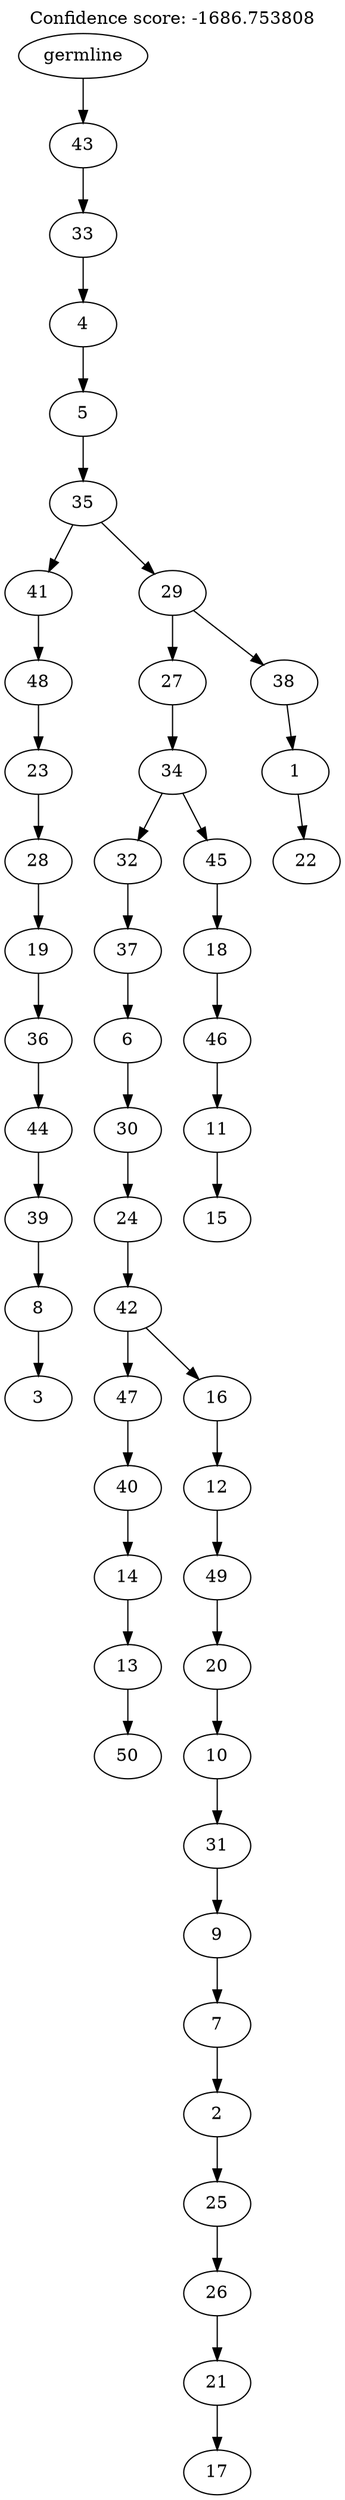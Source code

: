 digraph g {
	"49" -> "50";
	"50" [label="3"];
	"48" -> "49";
	"49" [label="8"];
	"47" -> "48";
	"48" [label="39"];
	"46" -> "47";
	"47" [label="44"];
	"45" -> "46";
	"46" [label="36"];
	"44" -> "45";
	"45" [label="19"];
	"43" -> "44";
	"44" [label="28"];
	"42" -> "43";
	"43" [label="23"];
	"41" -> "42";
	"42" [label="48"];
	"39" -> "40";
	"40" [label="50"];
	"38" -> "39";
	"39" [label="13"];
	"37" -> "38";
	"38" [label="14"];
	"36" -> "37";
	"37" [label="40"];
	"34" -> "35";
	"35" [label="17"];
	"33" -> "34";
	"34" [label="21"];
	"32" -> "33";
	"33" [label="26"];
	"31" -> "32";
	"32" [label="25"];
	"30" -> "31";
	"31" [label="2"];
	"29" -> "30";
	"30" [label="7"];
	"28" -> "29";
	"29" [label="9"];
	"27" -> "28";
	"28" [label="31"];
	"26" -> "27";
	"27" [label="10"];
	"25" -> "26";
	"26" [label="20"];
	"24" -> "25";
	"25" [label="49"];
	"23" -> "24";
	"24" [label="12"];
	"22" -> "23";
	"23" [label="16"];
	"22" -> "36";
	"36" [label="47"];
	"21" -> "22";
	"22" [label="42"];
	"20" -> "21";
	"21" [label="24"];
	"19" -> "20";
	"20" [label="30"];
	"18" -> "19";
	"19" [label="6"];
	"17" -> "18";
	"18" [label="37"];
	"15" -> "16";
	"16" [label="15"];
	"14" -> "15";
	"15" [label="11"];
	"13" -> "14";
	"14" [label="46"];
	"12" -> "13";
	"13" [label="18"];
	"11" -> "12";
	"12" [label="45"];
	"11" -> "17";
	"17" [label="32"];
	"10" -> "11";
	"11" [label="34"];
	"8" -> "9";
	"9" [label="22"];
	"7" -> "8";
	"8" [label="1"];
	"6" -> "7";
	"7" [label="38"];
	"6" -> "10";
	"10" [label="27"];
	"5" -> "6";
	"6" [label="29"];
	"5" -> "41";
	"41" [label="41"];
	"4" -> "5";
	"5" [label="35"];
	"3" -> "4";
	"4" [label="5"];
	"2" -> "3";
	"3" [label="4"];
	"1" -> "2";
	"2" [label="33"];
	"0" -> "1";
	"1" [label="43"];
	"0" [label="germline"];
	labelloc="t";
	label="Confidence score: -1686.753808";
}
